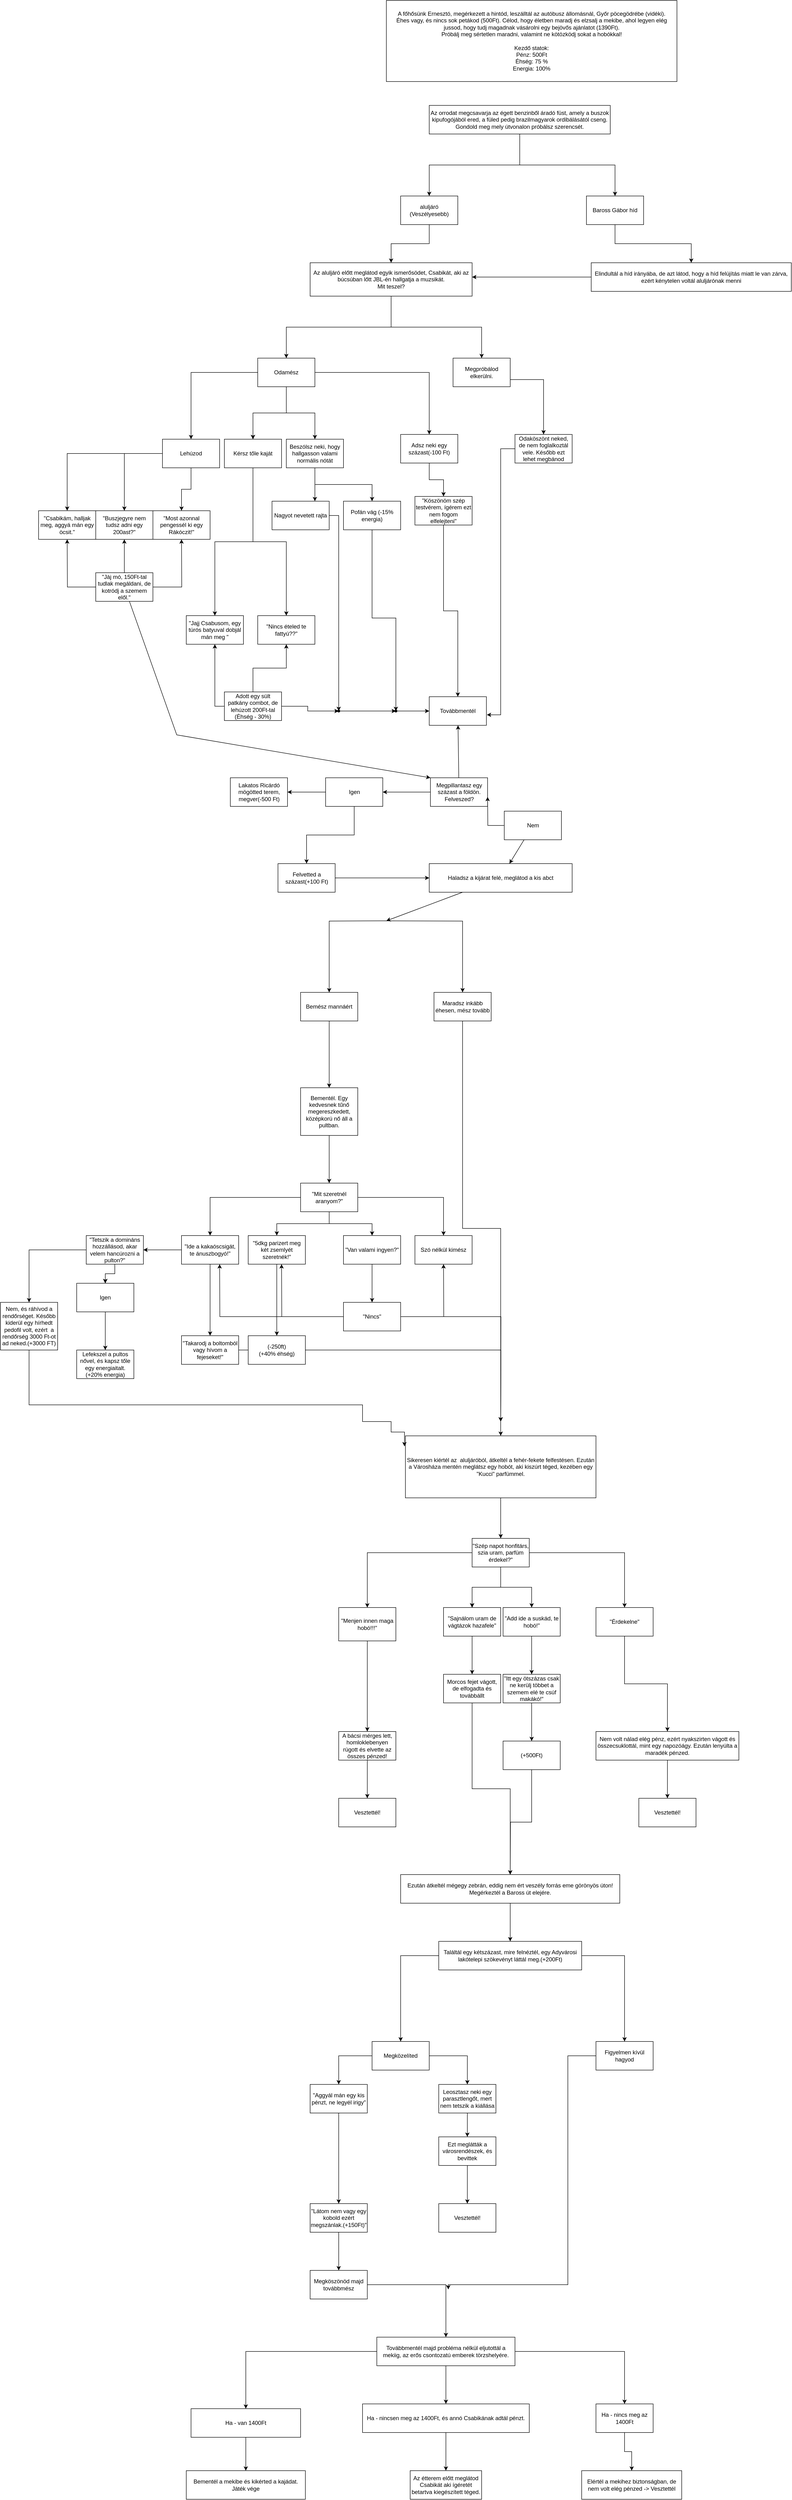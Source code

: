 <mxfile version="22.0.4" type="github">
  <diagram name="1 oldal" id="gjOM7e6wO8diRWeVtiza">
    <mxGraphModel dx="2206" dy="5896" grid="1" gridSize="10" guides="1" tooltips="1" connect="1" arrows="1" fold="1" page="1" pageScale="1" pageWidth="3300" pageHeight="4681" math="0" shadow="0">
      <root>
        <mxCell id="0" />
        <mxCell id="1" parent="0" />
        <mxCell id="eI0seqku75HwyaSV5OBJ-1" value="A főhősünk Ernesztó, megérkezett a hintód, leszálltál az autóbusz állomásnál, Győr pöcegödrébe (vidéki).&lt;br&gt;Éhes vagy, és nincs sok petákod (500Ft). Célod, hogy életben maradj és elzsalj a mekibe, ahol legyen elég jussod, hogy tudj magadnak vásárolni egy bejövős ajánlatot (1390Ft).&lt;br&gt;Próbálj meg sértetlen maradni, valamint ne kötözködj sokat a hobókkal!&lt;br&gt;&lt;br&gt;Kezdő statok: &lt;br&gt;Pénz: 500Ft&lt;br&gt;Éhség: 75 %&lt;br&gt;Energia: 100%" style="whiteSpace=wrap;html=1;" parent="1" vertex="1">
          <mxGeometry x="1380" y="-4650" width="610" height="170" as="geometry" />
        </mxCell>
        <mxCell id="eI0seqku75HwyaSV5OBJ-11" value="" style="edgeStyle=orthogonalEdgeStyle;rounded=0;orthogonalLoop=1;jettySize=auto;html=1;" parent="1" source="eI0seqku75HwyaSV5OBJ-3" target="eI0seqku75HwyaSV5OBJ-10" edge="1">
          <mxGeometry relative="1" as="geometry" />
        </mxCell>
        <mxCell id="eI0seqku75HwyaSV5OBJ-13" value="" style="edgeStyle=orthogonalEdgeStyle;rounded=0;orthogonalLoop=1;jettySize=auto;html=1;" parent="1" source="eI0seqku75HwyaSV5OBJ-3" target="eI0seqku75HwyaSV5OBJ-12" edge="1">
          <mxGeometry relative="1" as="geometry" />
        </mxCell>
        <mxCell id="eI0seqku75HwyaSV5OBJ-3" value="Az orrodat megcsavarja az égett benzinből áradó füst, amely a buszok kipufogójából ered, a füled pedig brazilmagyarok ordibálásától cseng.&lt;br&gt;Gondold meg mely útvonalon próbálsz szerencsét.&lt;br&gt;" style="rounded=0;whiteSpace=wrap;html=1;" parent="1" vertex="1">
          <mxGeometry x="1470" y="-4430" width="380" height="60" as="geometry" />
        </mxCell>
        <mxCell id="eI0seqku75HwyaSV5OBJ-15" value="" style="edgeStyle=orthogonalEdgeStyle;rounded=0;orthogonalLoop=1;jettySize=auto;html=1;" parent="1" source="eI0seqku75HwyaSV5OBJ-10" target="eI0seqku75HwyaSV5OBJ-14" edge="1">
          <mxGeometry relative="1" as="geometry" />
        </mxCell>
        <mxCell id="eI0seqku75HwyaSV5OBJ-10" value="aluljáró (Veszélyesebb)" style="whiteSpace=wrap;html=1;rounded=0;" parent="1" vertex="1">
          <mxGeometry x="1410" y="-4240" width="120" height="60" as="geometry" />
        </mxCell>
        <mxCell id="A1ZuuhthlVVNKibYsWye-77" value="" style="edgeStyle=orthogonalEdgeStyle;rounded=0;orthogonalLoop=1;jettySize=auto;html=1;" parent="1" source="eI0seqku75HwyaSV5OBJ-12" target="A1ZuuhthlVVNKibYsWye-76" edge="1">
          <mxGeometry relative="1" as="geometry" />
        </mxCell>
        <mxCell id="eI0seqku75HwyaSV5OBJ-12" value="Baross Gábor híd" style="whiteSpace=wrap;html=1;rounded=0;" parent="1" vertex="1">
          <mxGeometry x="1800" y="-4240" width="120" height="60" as="geometry" />
        </mxCell>
        <mxCell id="eI0seqku75HwyaSV5OBJ-17" value="" style="edgeStyle=orthogonalEdgeStyle;rounded=0;orthogonalLoop=1;jettySize=auto;html=1;" parent="1" source="eI0seqku75HwyaSV5OBJ-14" target="eI0seqku75HwyaSV5OBJ-16" edge="1">
          <mxGeometry relative="1" as="geometry" />
        </mxCell>
        <mxCell id="eI0seqku75HwyaSV5OBJ-19" value="" style="edgeStyle=orthogonalEdgeStyle;rounded=0;orthogonalLoop=1;jettySize=auto;html=1;" parent="1" source="eI0seqku75HwyaSV5OBJ-14" target="eI0seqku75HwyaSV5OBJ-18" edge="1">
          <mxGeometry relative="1" as="geometry" />
        </mxCell>
        <mxCell id="eI0seqku75HwyaSV5OBJ-14" value="Az aluljáró előtt meglátod egyik ismerősödet, Csabikát, aki az búcsúban lőtt JBL-én hallgatja a muzsikát.&lt;br&gt;Mit teszel?" style="whiteSpace=wrap;html=1;rounded=0;" parent="1" vertex="1">
          <mxGeometry x="1220" y="-4100" width="340" height="70" as="geometry" />
        </mxCell>
        <mxCell id="eI0seqku75HwyaSV5OBJ-21" value="" style="edgeStyle=orthogonalEdgeStyle;rounded=0;orthogonalLoop=1;jettySize=auto;html=1;" parent="1" source="eI0seqku75HwyaSV5OBJ-16" target="eI0seqku75HwyaSV5OBJ-20" edge="1">
          <mxGeometry relative="1" as="geometry" />
        </mxCell>
        <mxCell id="eI0seqku75HwyaSV5OBJ-23" value="" style="edgeStyle=orthogonalEdgeStyle;rounded=0;orthogonalLoop=1;jettySize=auto;html=1;" parent="1" source="eI0seqku75HwyaSV5OBJ-16" target="eI0seqku75HwyaSV5OBJ-22" edge="1">
          <mxGeometry relative="1" as="geometry" />
        </mxCell>
        <mxCell id="eI0seqku75HwyaSV5OBJ-24" value="" style="edgeStyle=orthogonalEdgeStyle;rounded=0;orthogonalLoop=1;jettySize=auto;html=1;" parent="1" source="eI0seqku75HwyaSV5OBJ-16" target="eI0seqku75HwyaSV5OBJ-22" edge="1">
          <mxGeometry relative="1" as="geometry" />
        </mxCell>
        <mxCell id="eI0seqku75HwyaSV5OBJ-25" value="" style="edgeStyle=orthogonalEdgeStyle;rounded=0;orthogonalLoop=1;jettySize=auto;html=1;" parent="1" source="eI0seqku75HwyaSV5OBJ-16" target="eI0seqku75HwyaSV5OBJ-22" edge="1">
          <mxGeometry relative="1" as="geometry" />
        </mxCell>
        <mxCell id="eI0seqku75HwyaSV5OBJ-27" value="" style="edgeStyle=orthogonalEdgeStyle;rounded=0;orthogonalLoop=1;jettySize=auto;html=1;" parent="1" source="eI0seqku75HwyaSV5OBJ-16" target="eI0seqku75HwyaSV5OBJ-26" edge="1">
          <mxGeometry relative="1" as="geometry" />
        </mxCell>
        <mxCell id="eI0seqku75HwyaSV5OBJ-29" value="" style="edgeStyle=orthogonalEdgeStyle;rounded=0;orthogonalLoop=1;jettySize=auto;html=1;" parent="1" source="eI0seqku75HwyaSV5OBJ-16" target="eI0seqku75HwyaSV5OBJ-28" edge="1">
          <mxGeometry relative="1" as="geometry" />
        </mxCell>
        <mxCell id="eI0seqku75HwyaSV5OBJ-16" value="Odamész" style="rounded=0;whiteSpace=wrap;html=1;" parent="1" vertex="1">
          <mxGeometry x="1110" y="-3900" width="120" height="60" as="geometry" />
        </mxCell>
        <mxCell id="eI0seqku75HwyaSV5OBJ-31" value="" style="edgeStyle=orthogonalEdgeStyle;rounded=0;orthogonalLoop=1;jettySize=auto;html=1;exitX=1;exitY=0.75;exitDx=0;exitDy=0;" parent="1" source="eI0seqku75HwyaSV5OBJ-18" target="eI0seqku75HwyaSV5OBJ-30" edge="1">
          <mxGeometry relative="1" as="geometry" />
        </mxCell>
        <mxCell id="eI0seqku75HwyaSV5OBJ-18" value="Megpróbálod elkerülni." style="whiteSpace=wrap;html=1;rounded=0;" parent="1" vertex="1">
          <mxGeometry x="1520" y="-3900" width="120" height="60" as="geometry" />
        </mxCell>
        <mxCell id="eI0seqku75HwyaSV5OBJ-42" value="" style="edgeStyle=orthogonalEdgeStyle;rounded=0;orthogonalLoop=1;jettySize=auto;html=1;" parent="1" source="eI0seqku75HwyaSV5OBJ-20" target="eI0seqku75HwyaSV5OBJ-41" edge="1">
          <mxGeometry relative="1" as="geometry" />
        </mxCell>
        <mxCell id="eI0seqku75HwyaSV5OBJ-44" value="" style="edgeStyle=orthogonalEdgeStyle;rounded=0;orthogonalLoop=1;jettySize=auto;html=1;" parent="1" source="eI0seqku75HwyaSV5OBJ-20" target="eI0seqku75HwyaSV5OBJ-43" edge="1">
          <mxGeometry relative="1" as="geometry" />
        </mxCell>
        <mxCell id="eI0seqku75HwyaSV5OBJ-46" value="" style="edgeStyle=orthogonalEdgeStyle;rounded=0;orthogonalLoop=1;jettySize=auto;html=1;" parent="1" source="eI0seqku75HwyaSV5OBJ-20" target="eI0seqku75HwyaSV5OBJ-45" edge="1">
          <mxGeometry relative="1" as="geometry" />
        </mxCell>
        <mxCell id="eI0seqku75HwyaSV5OBJ-20" value="Lehúzod" style="whiteSpace=wrap;html=1;rounded=0;" parent="1" vertex="1">
          <mxGeometry x="910" y="-3730" width="120" height="60" as="geometry" />
        </mxCell>
        <mxCell id="eI0seqku75HwyaSV5OBJ-54" value="" style="edgeStyle=orthogonalEdgeStyle;rounded=0;orthogonalLoop=1;jettySize=auto;html=1;" parent="1" source="eI0seqku75HwyaSV5OBJ-22" target="eI0seqku75HwyaSV5OBJ-53" edge="1">
          <mxGeometry relative="1" as="geometry" />
        </mxCell>
        <mxCell id="eI0seqku75HwyaSV5OBJ-56" value="" style="edgeStyle=orthogonalEdgeStyle;rounded=0;orthogonalLoop=1;jettySize=auto;html=1;" parent="1" source="eI0seqku75HwyaSV5OBJ-22" target="eI0seqku75HwyaSV5OBJ-55" edge="1">
          <mxGeometry relative="1" as="geometry" />
        </mxCell>
        <mxCell id="eI0seqku75HwyaSV5OBJ-22" value="Kérsz tőle kaját" style="whiteSpace=wrap;html=1;rounded=0;" parent="1" vertex="1">
          <mxGeometry x="1040" y="-3730" width="120" height="60" as="geometry" />
        </mxCell>
        <mxCell id="eI0seqku75HwyaSV5OBJ-37" value="" style="edgeStyle=orthogonalEdgeStyle;rounded=0;orthogonalLoop=1;jettySize=auto;html=1;" parent="1" source="eI0seqku75HwyaSV5OBJ-26" target="eI0seqku75HwyaSV5OBJ-36" edge="1">
          <mxGeometry relative="1" as="geometry">
            <Array as="points">
              <mxPoint x="1230" y="-3620" />
              <mxPoint x="1230" y="-3620" />
            </Array>
          </mxGeometry>
        </mxCell>
        <mxCell id="eaBGvAUoTCd1ScwMtzOl-11" value="" style="edgeStyle=orthogonalEdgeStyle;rounded=0;orthogonalLoop=1;jettySize=auto;html=1;" edge="1" parent="1" source="eI0seqku75HwyaSV5OBJ-26" target="eaBGvAUoTCd1ScwMtzOl-10">
          <mxGeometry relative="1" as="geometry" />
        </mxCell>
        <mxCell id="eI0seqku75HwyaSV5OBJ-26" value="Beszólsz neki, hogy hallgasson valami normális nótát" style="rounded=0;whiteSpace=wrap;html=1;" parent="1" vertex="1">
          <mxGeometry x="1170" y="-3730" width="120" height="60" as="geometry" />
        </mxCell>
        <mxCell id="eI0seqku75HwyaSV5OBJ-39" value="" style="edgeStyle=orthogonalEdgeStyle;rounded=0;orthogonalLoop=1;jettySize=auto;html=1;" parent="1" source="eI0seqku75HwyaSV5OBJ-28" target="eI0seqku75HwyaSV5OBJ-38" edge="1">
          <mxGeometry relative="1" as="geometry" />
        </mxCell>
        <mxCell id="eI0seqku75HwyaSV5OBJ-28" value="Adsz neki egy százast(-100 Ft)" style="whiteSpace=wrap;html=1;rounded=0;" parent="1" vertex="1">
          <mxGeometry x="1410" y="-3740" width="120" height="60" as="geometry" />
        </mxCell>
        <mxCell id="eaBGvAUoTCd1ScwMtzOl-4" value="" style="edgeStyle=orthogonalEdgeStyle;rounded=0;orthogonalLoop=1;jettySize=auto;html=1;entryX=1.008;entryY=0.633;entryDx=0;entryDy=0;entryPerimeter=0;" edge="1" parent="1" source="eI0seqku75HwyaSV5OBJ-30" target="eI0seqku75HwyaSV5OBJ-64">
          <mxGeometry relative="1" as="geometry">
            <mxPoint x="1710" y="-3600" as="targetPoint" />
          </mxGeometry>
        </mxCell>
        <mxCell id="eI0seqku75HwyaSV5OBJ-30" value="Odaköszönt neked, de nem foglalkoztál vele. Később ezt lehet megbánod" style="whiteSpace=wrap;html=1;rounded=0;" parent="1" vertex="1">
          <mxGeometry x="1650" y="-3740" width="120" height="60" as="geometry" />
        </mxCell>
        <mxCell id="eaBGvAUoTCd1ScwMtzOl-16" value="" style="edgeStyle=orthogonalEdgeStyle;rounded=0;orthogonalLoop=1;jettySize=auto;html=1;" edge="1" parent="1" source="eI0seqku75HwyaSV5OBJ-36" target="eaBGvAUoTCd1ScwMtzOl-15">
          <mxGeometry relative="1" as="geometry" />
        </mxCell>
        <mxCell id="eI0seqku75HwyaSV5OBJ-36" value="Nagyot nevetett rajta" style="whiteSpace=wrap;html=1;rounded=0;" parent="1" vertex="1">
          <mxGeometry x="1140" y="-3600" width="120" height="60" as="geometry" />
        </mxCell>
        <mxCell id="eI0seqku75HwyaSV5OBJ-65" value="" style="edgeStyle=orthogonalEdgeStyle;rounded=0;orthogonalLoop=1;jettySize=auto;html=1;" parent="1" source="eI0seqku75HwyaSV5OBJ-38" target="eI0seqku75HwyaSV5OBJ-64" edge="1">
          <mxGeometry relative="1" as="geometry" />
        </mxCell>
        <mxCell id="eI0seqku75HwyaSV5OBJ-38" value="&quot;Köszönöm szép testvérem, ígérem ezt nem fogom elfelejteni&quot;" style="whiteSpace=wrap;html=1;rounded=0;" parent="1" vertex="1">
          <mxGeometry x="1440" y="-3610" width="120" height="60" as="geometry" />
        </mxCell>
        <mxCell id="eI0seqku75HwyaSV5OBJ-47" value="" style="edgeStyle=orthogonalEdgeStyle;rounded=0;orthogonalLoop=1;jettySize=auto;html=1;" parent="1" source="eI0seqku75HwyaSV5OBJ-40" target="eI0seqku75HwyaSV5OBJ-43" edge="1">
          <mxGeometry relative="1" as="geometry" />
        </mxCell>
        <mxCell id="eI0seqku75HwyaSV5OBJ-49" value="" style="edgeStyle=orthogonalEdgeStyle;rounded=0;orthogonalLoop=1;jettySize=auto;html=1;" parent="1" source="eI0seqku75HwyaSV5OBJ-40" edge="1">
          <mxGeometry relative="1" as="geometry">
            <mxPoint x="950" y="-3520" as="targetPoint" />
          </mxGeometry>
        </mxCell>
        <mxCell id="eI0seqku75HwyaSV5OBJ-51" value="" style="edgeStyle=orthogonalEdgeStyle;rounded=0;orthogonalLoop=1;jettySize=auto;html=1;" parent="1" source="eI0seqku75HwyaSV5OBJ-40" edge="1">
          <mxGeometry relative="1" as="geometry">
            <mxPoint x="710" y="-3520" as="targetPoint" />
          </mxGeometry>
        </mxCell>
        <mxCell id="eaBGvAUoTCd1ScwMtzOl-161" value="" style="edgeStyle=none;rounded=0;orthogonalLoop=1;jettySize=auto;html=1;entryX=0;entryY=0;entryDx=0;entryDy=0;" edge="1" parent="1" source="eI0seqku75HwyaSV5OBJ-40" target="eaBGvAUoTCd1ScwMtzOl-147">
          <mxGeometry relative="1" as="geometry">
            <mxPoint x="950" y="-3050" as="targetPoint" />
            <Array as="points">
              <mxPoint x="940" y="-3110" />
            </Array>
          </mxGeometry>
        </mxCell>
        <mxCell id="eI0seqku75HwyaSV5OBJ-40" value="&quot;Jáj mó, 150Ft-tal tudlak megáldani, de kotródj a szemem elől.&quot;" style="whiteSpace=wrap;html=1;rounded=0;" parent="1" vertex="1">
          <mxGeometry x="770" y="-3450" width="120" height="60" as="geometry" />
        </mxCell>
        <mxCell id="eI0seqku75HwyaSV5OBJ-41" value="&quot;Csabikám, halljak meg, aggyá mán egy öcsit.&quot;" style="whiteSpace=wrap;html=1;rounded=0;" parent="1" vertex="1">
          <mxGeometry x="650" y="-3580" width="120" height="60" as="geometry" />
        </mxCell>
        <mxCell id="eI0seqku75HwyaSV5OBJ-43" value="&quot;Buszjegyre nem tudsz adni egy 200ast?&quot;" style="whiteSpace=wrap;html=1;rounded=0;" parent="1" vertex="1">
          <mxGeometry x="770" y="-3580" width="120" height="60" as="geometry" />
        </mxCell>
        <mxCell id="eI0seqku75HwyaSV5OBJ-45" value="&quot;Most azonnal pengessél ki egy Rákóczit!&quot;" style="whiteSpace=wrap;html=1;rounded=0;" parent="1" vertex="1">
          <mxGeometry x="890" y="-3580" width="120" height="60" as="geometry" />
        </mxCell>
        <mxCell id="eI0seqku75HwyaSV5OBJ-57" value="" style="edgeStyle=orthogonalEdgeStyle;rounded=0;orthogonalLoop=1;jettySize=auto;html=1;" parent="1" source="eI0seqku75HwyaSV5OBJ-52" target="eI0seqku75HwyaSV5OBJ-55" edge="1">
          <mxGeometry relative="1" as="geometry" />
        </mxCell>
        <mxCell id="eI0seqku75HwyaSV5OBJ-61" value="" style="edgeStyle=orthogonalEdgeStyle;rounded=0;orthogonalLoop=1;jettySize=auto;html=1;" parent="1" source="eI0seqku75HwyaSV5OBJ-52" edge="1">
          <mxGeometry relative="1" as="geometry">
            <mxPoint x="1020" y="-3300" as="targetPoint" />
          </mxGeometry>
        </mxCell>
        <mxCell id="eI0seqku75HwyaSV5OBJ-69" value="" style="edgeStyle=orthogonalEdgeStyle;rounded=0;orthogonalLoop=1;jettySize=auto;html=1;" parent="1" source="eaBGvAUoTCd1ScwMtzOl-12" edge="1">
          <mxGeometry relative="1" as="geometry">
            <mxPoint x="1470" y="-3160" as="targetPoint" />
          </mxGeometry>
        </mxCell>
        <mxCell id="eI0seqku75HwyaSV5OBJ-52" value="Adott egy sült patkány combot, de lehúzott 200Ft-tal&lt;br&gt;(Éhség - 30%)" style="whiteSpace=wrap;html=1;rounded=0;" parent="1" vertex="1">
          <mxGeometry x="1040" y="-3200" width="120" height="60" as="geometry" />
        </mxCell>
        <mxCell id="eI0seqku75HwyaSV5OBJ-53" value="&quot;Jajj Csabusom, egy túrós batyuval dobjál mán meg &quot;" style="whiteSpace=wrap;html=1;rounded=0;" parent="1" vertex="1">
          <mxGeometry x="960" y="-3360" width="120" height="60" as="geometry" />
        </mxCell>
        <mxCell id="eI0seqku75HwyaSV5OBJ-55" value="&quot;Nincs ételed te fattyú??&quot;" style="whiteSpace=wrap;html=1;rounded=0;" parent="1" vertex="1">
          <mxGeometry x="1110" y="-3360" width="120" height="60" as="geometry" />
        </mxCell>
        <mxCell id="eI0seqku75HwyaSV5OBJ-64" value="Továbbmentél" style="whiteSpace=wrap;html=1;rounded=0;" parent="1" vertex="1">
          <mxGeometry x="1470" y="-3190" width="120" height="60" as="geometry" />
        </mxCell>
        <mxCell id="eI0seqku75HwyaSV5OBJ-82" value="" style="edgeStyle=orthogonalEdgeStyle;rounded=0;orthogonalLoop=1;jettySize=auto;html=1;" parent="1" target="eI0seqku75HwyaSV5OBJ-81" edge="1">
          <mxGeometry relative="1" as="geometry">
            <mxPoint x="1370" y="-2720" as="sourcePoint" />
          </mxGeometry>
        </mxCell>
        <mxCell id="eI0seqku75HwyaSV5OBJ-84" value="" style="edgeStyle=orthogonalEdgeStyle;rounded=0;orthogonalLoop=1;jettySize=auto;html=1;" parent="1" target="eI0seqku75HwyaSV5OBJ-83" edge="1">
          <mxGeometry relative="1" as="geometry">
            <mxPoint x="1370" y="-2720" as="sourcePoint" />
          </mxGeometry>
        </mxCell>
        <mxCell id="eI0seqku75HwyaSV5OBJ-86" value="" style="edgeStyle=orthogonalEdgeStyle;rounded=0;orthogonalLoop=1;jettySize=auto;html=1;" parent="1" source="eI0seqku75HwyaSV5OBJ-81" target="eI0seqku75HwyaSV5OBJ-85" edge="1">
          <mxGeometry relative="1" as="geometry" />
        </mxCell>
        <mxCell id="eI0seqku75HwyaSV5OBJ-81" value="Bemész mannáért" style="whiteSpace=wrap;html=1;rounded=0;" parent="1" vertex="1">
          <mxGeometry x="1200" y="-2570" width="120" height="60" as="geometry" />
        </mxCell>
        <mxCell id="A1ZuuhthlVVNKibYsWye-2" value="" style="edgeStyle=orthogonalEdgeStyle;rounded=0;orthogonalLoop=1;jettySize=auto;html=1;" parent="1" source="eI0seqku75HwyaSV5OBJ-83" target="A1ZuuhthlVVNKibYsWye-1" edge="1">
          <mxGeometry relative="1" as="geometry" />
        </mxCell>
        <mxCell id="eI0seqku75HwyaSV5OBJ-83" value="Maradsz inkább éhesen, mész tovább" style="whiteSpace=wrap;html=1;rounded=0;" parent="1" vertex="1">
          <mxGeometry x="1480" y="-2570" width="120" height="60" as="geometry" />
        </mxCell>
        <mxCell id="eI0seqku75HwyaSV5OBJ-88" value="" style="edgeStyle=orthogonalEdgeStyle;rounded=0;orthogonalLoop=1;jettySize=auto;html=1;" parent="1" source="eI0seqku75HwyaSV5OBJ-85" target="eI0seqku75HwyaSV5OBJ-87" edge="1">
          <mxGeometry relative="1" as="geometry" />
        </mxCell>
        <mxCell id="eI0seqku75HwyaSV5OBJ-85" value="Bementél. Egy kedvesnek tűnő megereszkedett, középkorú nő áll a pultban." style="whiteSpace=wrap;html=1;rounded=0;" parent="1" vertex="1">
          <mxGeometry x="1200" y="-2370" width="120" height="100" as="geometry" />
        </mxCell>
        <mxCell id="eI0seqku75HwyaSV5OBJ-90" value="" style="edgeStyle=orthogonalEdgeStyle;rounded=0;orthogonalLoop=1;jettySize=auto;html=1;" parent="1" source="eI0seqku75HwyaSV5OBJ-87" target="eI0seqku75HwyaSV5OBJ-89" edge="1">
          <mxGeometry relative="1" as="geometry" />
        </mxCell>
        <mxCell id="eI0seqku75HwyaSV5OBJ-92" value="" style="edgeStyle=orthogonalEdgeStyle;rounded=0;orthogonalLoop=1;jettySize=auto;html=1;" parent="1" source="eI0seqku75HwyaSV5OBJ-87" target="eI0seqku75HwyaSV5OBJ-91" edge="1">
          <mxGeometry relative="1" as="geometry" />
        </mxCell>
        <mxCell id="eI0seqku75HwyaSV5OBJ-94" value="" style="edgeStyle=orthogonalEdgeStyle;rounded=0;orthogonalLoop=1;jettySize=auto;html=1;" parent="1" source="eI0seqku75HwyaSV5OBJ-87" target="eI0seqku75HwyaSV5OBJ-93" edge="1">
          <mxGeometry relative="1" as="geometry" />
        </mxCell>
        <mxCell id="eI0seqku75HwyaSV5OBJ-110" value="" style="edgeStyle=orthogonalEdgeStyle;rounded=0;orthogonalLoop=1;jettySize=auto;html=1;" parent="1" source="eI0seqku75HwyaSV5OBJ-87" target="eI0seqku75HwyaSV5OBJ-109" edge="1">
          <mxGeometry relative="1" as="geometry" />
        </mxCell>
        <mxCell id="eI0seqku75HwyaSV5OBJ-87" value="&quot;Mit szeretnél aranyom?&quot;" style="whiteSpace=wrap;html=1;rounded=0;" parent="1" vertex="1">
          <mxGeometry x="1200" y="-2170" width="120" height="60" as="geometry" />
        </mxCell>
        <mxCell id="eI0seqku75HwyaSV5OBJ-98" value="" style="edgeStyle=orthogonalEdgeStyle;rounded=0;orthogonalLoop=1;jettySize=auto;html=1;" parent="1" source="eI0seqku75HwyaSV5OBJ-89" target="eI0seqku75HwyaSV5OBJ-97" edge="1">
          <mxGeometry relative="1" as="geometry" />
        </mxCell>
        <mxCell id="eaBGvAUoTCd1ScwMtzOl-46" value="" style="edgeStyle=orthogonalEdgeStyle;rounded=0;orthogonalLoop=1;jettySize=auto;html=1;" edge="1" parent="1" source="eI0seqku75HwyaSV5OBJ-89" target="eaBGvAUoTCd1ScwMtzOl-45">
          <mxGeometry relative="1" as="geometry" />
        </mxCell>
        <mxCell id="eI0seqku75HwyaSV5OBJ-89" value="&quot;Ide a kakaóscsigát, te ánuszbogyó!&quot;" style="whiteSpace=wrap;html=1;rounded=0;" parent="1" vertex="1">
          <mxGeometry x="950" y="-2060" width="120" height="60" as="geometry" />
        </mxCell>
        <mxCell id="eI0seqku75HwyaSV5OBJ-100" value="" style="edgeStyle=orthogonalEdgeStyle;rounded=0;orthogonalLoop=1;jettySize=auto;html=1;" parent="1" source="eI0seqku75HwyaSV5OBJ-91" target="eI0seqku75HwyaSV5OBJ-99" edge="1">
          <mxGeometry relative="1" as="geometry" />
        </mxCell>
        <mxCell id="eI0seqku75HwyaSV5OBJ-91" value="&quot;5dkg parizert meg két zsemlyét szeretnék!&quot;" style="whiteSpace=wrap;html=1;rounded=0;" parent="1" vertex="1">
          <mxGeometry x="1090" y="-2060" width="120" height="60" as="geometry" />
        </mxCell>
        <mxCell id="eI0seqku75HwyaSV5OBJ-102" value="" style="edgeStyle=orthogonalEdgeStyle;rounded=0;orthogonalLoop=1;jettySize=auto;html=1;" parent="1" source="eI0seqku75HwyaSV5OBJ-93" target="eI0seqku75HwyaSV5OBJ-101" edge="1">
          <mxGeometry relative="1" as="geometry" />
        </mxCell>
        <mxCell id="eI0seqku75HwyaSV5OBJ-93" value="&quot;Van valami ingyen?&quot;" style="whiteSpace=wrap;html=1;rounded=0;" parent="1" vertex="1">
          <mxGeometry x="1290" y="-2060" width="120" height="60" as="geometry" />
        </mxCell>
        <mxCell id="A1ZuuhthlVVNKibYsWye-8" value="" style="edgeStyle=orthogonalEdgeStyle;rounded=0;orthogonalLoop=1;jettySize=auto;html=1;" parent="1" source="eI0seqku75HwyaSV5OBJ-97" edge="1">
          <mxGeometry relative="1" as="geometry">
            <mxPoint x="1620" y="-1670" as="targetPoint" />
          </mxGeometry>
        </mxCell>
        <mxCell id="eI0seqku75HwyaSV5OBJ-97" value="&quot;Takarodj a boltomból vagy hívom a fejeseket!&quot;" style="whiteSpace=wrap;html=1;rounded=0;" parent="1" vertex="1">
          <mxGeometry x="950" y="-1850" width="120" height="60" as="geometry" />
        </mxCell>
        <mxCell id="A1ZuuhthlVVNKibYsWye-6" value="" style="edgeStyle=orthogonalEdgeStyle;rounded=0;orthogonalLoop=1;jettySize=auto;html=1;" parent="1" source="eI0seqku75HwyaSV5OBJ-99" edge="1">
          <mxGeometry relative="1" as="geometry">
            <mxPoint x="1620" y="-1670" as="targetPoint" />
          </mxGeometry>
        </mxCell>
        <mxCell id="eI0seqku75HwyaSV5OBJ-99" value="(-250ft)&lt;br&gt;(+40% éhség)" style="whiteSpace=wrap;html=1;rounded=0;" parent="1" vertex="1">
          <mxGeometry x="1090" y="-1850" width="120" height="60" as="geometry" />
        </mxCell>
        <mxCell id="eI0seqku75HwyaSV5OBJ-104" value="" style="edgeStyle=orthogonalEdgeStyle;rounded=0;orthogonalLoop=1;jettySize=auto;html=1;" parent="1" source="eI0seqku75HwyaSV5OBJ-101" edge="1">
          <mxGeometry relative="1" as="geometry">
            <mxPoint x="1160" y="-2000" as="targetPoint" />
          </mxGeometry>
        </mxCell>
        <mxCell id="eI0seqku75HwyaSV5OBJ-106" value="" style="edgeStyle=orthogonalEdgeStyle;rounded=0;orthogonalLoop=1;jettySize=auto;html=1;" parent="1" source="eI0seqku75HwyaSV5OBJ-101" edge="1">
          <mxGeometry relative="1" as="geometry">
            <mxPoint x="1030" y="-2000" as="targetPoint" />
          </mxGeometry>
        </mxCell>
        <mxCell id="eI0seqku75HwyaSV5OBJ-114" value="" style="edgeStyle=orthogonalEdgeStyle;rounded=0;orthogonalLoop=1;jettySize=auto;html=1;" parent="1" source="eI0seqku75HwyaSV5OBJ-101" edge="1">
          <mxGeometry relative="1" as="geometry">
            <mxPoint x="1500" y="-2000" as="targetPoint" />
          </mxGeometry>
        </mxCell>
        <mxCell id="A1ZuuhthlVVNKibYsWye-4" value="" style="edgeStyle=orthogonalEdgeStyle;rounded=0;orthogonalLoop=1;jettySize=auto;html=1;" parent="1" source="eI0seqku75HwyaSV5OBJ-101" edge="1">
          <mxGeometry relative="1" as="geometry">
            <mxPoint x="1620" y="-1670" as="targetPoint" />
          </mxGeometry>
        </mxCell>
        <mxCell id="eI0seqku75HwyaSV5OBJ-101" value="&quot;Nincs&quot;" style="whiteSpace=wrap;html=1;rounded=0;" parent="1" vertex="1">
          <mxGeometry x="1290" y="-1920" width="120" height="60" as="geometry" />
        </mxCell>
        <mxCell id="eI0seqku75HwyaSV5OBJ-109" value="Szó nélkül kimész" style="whiteSpace=wrap;html=1;rounded=0;" parent="1" vertex="1">
          <mxGeometry x="1440" y="-2060" width="120" height="60" as="geometry" />
        </mxCell>
        <mxCell id="A1ZuuhthlVVNKibYsWye-11" value="" style="edgeStyle=orthogonalEdgeStyle;rounded=0;orthogonalLoop=1;jettySize=auto;html=1;" parent="1" source="A1ZuuhthlVVNKibYsWye-1" target="A1ZuuhthlVVNKibYsWye-10" edge="1">
          <mxGeometry relative="1" as="geometry" />
        </mxCell>
        <mxCell id="A1ZuuhthlVVNKibYsWye-1" value="Sikeresen kiértél az&amp;nbsp; aluljáróból, átkeltél a fehér-fekete felfestésen. Ezután a Városháza mentén meglátsz egy hobót, aki kiszúrt téged, kezében egy &quot;Kucci&quot; parfümmel." style="whiteSpace=wrap;html=1;rounded=0;" parent="1" vertex="1">
          <mxGeometry x="1420" y="-1640" width="400" height="130" as="geometry" />
        </mxCell>
        <mxCell id="A1ZuuhthlVVNKibYsWye-13" value="" style="edgeStyle=orthogonalEdgeStyle;rounded=0;orthogonalLoop=1;jettySize=auto;html=1;" parent="1" source="A1ZuuhthlVVNKibYsWye-10" target="A1ZuuhthlVVNKibYsWye-12" edge="1">
          <mxGeometry relative="1" as="geometry" />
        </mxCell>
        <mxCell id="A1ZuuhthlVVNKibYsWye-15" value="" style="edgeStyle=orthogonalEdgeStyle;rounded=0;orthogonalLoop=1;jettySize=auto;html=1;" parent="1" source="A1ZuuhthlVVNKibYsWye-10" target="A1ZuuhthlVVNKibYsWye-14" edge="1">
          <mxGeometry relative="1" as="geometry" />
        </mxCell>
        <mxCell id="A1ZuuhthlVVNKibYsWye-16" value="" style="edgeStyle=orthogonalEdgeStyle;rounded=0;orthogonalLoop=1;jettySize=auto;html=1;" parent="1" source="A1ZuuhthlVVNKibYsWye-10" target="A1ZuuhthlVVNKibYsWye-14" edge="1">
          <mxGeometry relative="1" as="geometry" />
        </mxCell>
        <mxCell id="A1ZuuhthlVVNKibYsWye-17" value="" style="edgeStyle=orthogonalEdgeStyle;rounded=0;orthogonalLoop=1;jettySize=auto;html=1;" parent="1" source="A1ZuuhthlVVNKibYsWye-10" target="A1ZuuhthlVVNKibYsWye-14" edge="1">
          <mxGeometry relative="1" as="geometry" />
        </mxCell>
        <mxCell id="A1ZuuhthlVVNKibYsWye-19" value="" style="edgeStyle=orthogonalEdgeStyle;rounded=0;orthogonalLoop=1;jettySize=auto;html=1;" parent="1" source="A1ZuuhthlVVNKibYsWye-10" target="A1ZuuhthlVVNKibYsWye-18" edge="1">
          <mxGeometry relative="1" as="geometry" />
        </mxCell>
        <mxCell id="A1ZuuhthlVVNKibYsWye-21" value="" style="edgeStyle=orthogonalEdgeStyle;rounded=0;orthogonalLoop=1;jettySize=auto;html=1;" parent="1" source="A1ZuuhthlVVNKibYsWye-10" target="A1ZuuhthlVVNKibYsWye-20" edge="1">
          <mxGeometry relative="1" as="geometry" />
        </mxCell>
        <mxCell id="A1ZuuhthlVVNKibYsWye-10" value="&quot;Szép napot honfitárs, szia uram, parfüm érdekel?&quot;" style="whiteSpace=wrap;html=1;rounded=0;" parent="1" vertex="1">
          <mxGeometry x="1560" y="-1425" width="120" height="60" as="geometry" />
        </mxCell>
        <mxCell id="A1ZuuhthlVVNKibYsWye-23" value="" style="edgeStyle=orthogonalEdgeStyle;rounded=0;orthogonalLoop=1;jettySize=auto;html=1;" parent="1" source="A1ZuuhthlVVNKibYsWye-12" target="A1ZuuhthlVVNKibYsWye-22" edge="1">
          <mxGeometry relative="1" as="geometry" />
        </mxCell>
        <mxCell id="A1ZuuhthlVVNKibYsWye-12" value="&quot;Menjen innen maga hobó!!!&quot;" style="whiteSpace=wrap;html=1;rounded=0;" parent="1" vertex="1">
          <mxGeometry x="1280" y="-1280" width="120" height="70" as="geometry" />
        </mxCell>
        <mxCell id="A1ZuuhthlVVNKibYsWye-27" value="" style="edgeStyle=orthogonalEdgeStyle;rounded=0;orthogonalLoop=1;jettySize=auto;html=1;" parent="1" source="A1ZuuhthlVVNKibYsWye-14" target="A1ZuuhthlVVNKibYsWye-26" edge="1">
          <mxGeometry relative="1" as="geometry" />
        </mxCell>
        <mxCell id="A1ZuuhthlVVNKibYsWye-14" value="&quot;Sajnálom uram de vágtázok hazafele&quot;" style="whiteSpace=wrap;html=1;rounded=0;" parent="1" vertex="1">
          <mxGeometry x="1500" y="-1280" width="120" height="60" as="geometry" />
        </mxCell>
        <mxCell id="A1ZuuhthlVVNKibYsWye-29" value="" style="edgeStyle=orthogonalEdgeStyle;rounded=0;orthogonalLoop=1;jettySize=auto;html=1;" parent="1" source="A1ZuuhthlVVNKibYsWye-18" target="A1ZuuhthlVVNKibYsWye-28" edge="1">
          <mxGeometry relative="1" as="geometry" />
        </mxCell>
        <mxCell id="A1ZuuhthlVVNKibYsWye-18" value="&quot;Add ide a suskád, te hobó!&quot;" style="whiteSpace=wrap;html=1;rounded=0;" parent="1" vertex="1">
          <mxGeometry x="1625" y="-1280" width="120" height="60" as="geometry" />
        </mxCell>
        <mxCell id="A1ZuuhthlVVNKibYsWye-25" value="" style="edgeStyle=orthogonalEdgeStyle;rounded=0;orthogonalLoop=1;jettySize=auto;html=1;" parent="1" source="A1ZuuhthlVVNKibYsWye-20" target="A1ZuuhthlVVNKibYsWye-24" edge="1">
          <mxGeometry relative="1" as="geometry" />
        </mxCell>
        <mxCell id="A1ZuuhthlVVNKibYsWye-20" value="&quot;Érdekelne&quot;" style="whiteSpace=wrap;html=1;rounded=0;" parent="1" vertex="1">
          <mxGeometry x="1820" y="-1280" width="120" height="60" as="geometry" />
        </mxCell>
        <mxCell id="A1ZuuhthlVVNKibYsWye-33" value="" style="edgeStyle=orthogonalEdgeStyle;rounded=0;orthogonalLoop=1;jettySize=auto;html=1;" parent="1" source="A1ZuuhthlVVNKibYsWye-22" target="A1ZuuhthlVVNKibYsWye-32" edge="1">
          <mxGeometry relative="1" as="geometry" />
        </mxCell>
        <mxCell id="A1ZuuhthlVVNKibYsWye-22" value="A bácsi mérges lett, homloklebenyen rúgott és elvette az összes pénzed!" style="whiteSpace=wrap;html=1;rounded=0;" parent="1" vertex="1">
          <mxGeometry x="1280" y="-1020" width="120" height="60" as="geometry" />
        </mxCell>
        <mxCell id="A1ZuuhthlVVNKibYsWye-31" value="" style="edgeStyle=orthogonalEdgeStyle;rounded=0;orthogonalLoop=1;jettySize=auto;html=1;" parent="1" source="A1ZuuhthlVVNKibYsWye-24" target="A1ZuuhthlVVNKibYsWye-30" edge="1">
          <mxGeometry relative="1" as="geometry" />
        </mxCell>
        <mxCell id="A1ZuuhthlVVNKibYsWye-24" value="Nem volt nálad elég pénz, ezért nyakszirten vágott és összecsuklottál, mint egy napozóágy. Ezután lenyúlta a maradék pénzed." style="whiteSpace=wrap;html=1;rounded=0;" parent="1" vertex="1">
          <mxGeometry x="1820" y="-1020" width="300" height="60" as="geometry" />
        </mxCell>
        <mxCell id="A1ZuuhthlVVNKibYsWye-37" value="" style="edgeStyle=orthogonalEdgeStyle;rounded=0;orthogonalLoop=1;jettySize=auto;html=1;" parent="1" source="A1ZuuhthlVVNKibYsWye-26" target="A1ZuuhthlVVNKibYsWye-36" edge="1">
          <mxGeometry relative="1" as="geometry" />
        </mxCell>
        <mxCell id="A1ZuuhthlVVNKibYsWye-26" value="Morcos fejet vágott, de elfogadta és továbbállt" style="whiteSpace=wrap;html=1;rounded=0;" parent="1" vertex="1">
          <mxGeometry x="1500" y="-1140" width="120" height="60" as="geometry" />
        </mxCell>
        <mxCell id="A1ZuuhthlVVNKibYsWye-35" value="" style="edgeStyle=orthogonalEdgeStyle;rounded=0;orthogonalLoop=1;jettySize=auto;html=1;" parent="1" source="A1ZuuhthlVVNKibYsWye-28" target="A1ZuuhthlVVNKibYsWye-34" edge="1">
          <mxGeometry relative="1" as="geometry" />
        </mxCell>
        <mxCell id="A1ZuuhthlVVNKibYsWye-28" value="&quot;Itt egy ötszázas csak ne kerülj többet a szemem elé te csúf makákó!&quot;" style="whiteSpace=wrap;html=1;rounded=0;" parent="1" vertex="1">
          <mxGeometry x="1625" y="-1140" width="120" height="60" as="geometry" />
        </mxCell>
        <mxCell id="A1ZuuhthlVVNKibYsWye-30" value="Vesztettél!" style="whiteSpace=wrap;html=1;rounded=0;" parent="1" vertex="1">
          <mxGeometry x="1910" y="-880" width="120" height="60" as="geometry" />
        </mxCell>
        <mxCell id="A1ZuuhthlVVNKibYsWye-32" value="Vesztettél!" style="whiteSpace=wrap;html=1;rounded=0;" parent="1" vertex="1">
          <mxGeometry x="1280" y="-880" width="120" height="60" as="geometry" />
        </mxCell>
        <mxCell id="A1ZuuhthlVVNKibYsWye-39" value="" style="edgeStyle=orthogonalEdgeStyle;rounded=0;orthogonalLoop=1;jettySize=auto;html=1;" parent="1" source="A1ZuuhthlVVNKibYsWye-34" edge="1">
          <mxGeometry relative="1" as="geometry">
            <mxPoint x="1640" y="-720" as="targetPoint" />
          </mxGeometry>
        </mxCell>
        <mxCell id="A1ZuuhthlVVNKibYsWye-34" value="(+500Ft)" style="whiteSpace=wrap;html=1;rounded=0;" parent="1" vertex="1">
          <mxGeometry x="1625" y="-1000" width="120" height="60" as="geometry" />
        </mxCell>
        <mxCell id="A1ZuuhthlVVNKibYsWye-41" value="" style="edgeStyle=orthogonalEdgeStyle;rounded=0;orthogonalLoop=1;jettySize=auto;html=1;" parent="1" source="A1ZuuhthlVVNKibYsWye-36" target="A1ZuuhthlVVNKibYsWye-40" edge="1">
          <mxGeometry relative="1" as="geometry" />
        </mxCell>
        <mxCell id="A1ZuuhthlVVNKibYsWye-36" value="Ezután átkeltél mégegy zebrán, eddig nem ért veszély forrás eme görönyös úton!&lt;br&gt;Megérkeztél a Baross út elejére." style="whiteSpace=wrap;html=1;rounded=0;" parent="1" vertex="1">
          <mxGeometry x="1410" y="-720" width="460" height="60" as="geometry" />
        </mxCell>
        <mxCell id="A1ZuuhthlVVNKibYsWye-45" value="" style="edgeStyle=orthogonalEdgeStyle;rounded=0;orthogonalLoop=1;jettySize=auto;html=1;" parent="1" source="A1ZuuhthlVVNKibYsWye-40" target="A1ZuuhthlVVNKibYsWye-44" edge="1">
          <mxGeometry relative="1" as="geometry" />
        </mxCell>
        <mxCell id="A1ZuuhthlVVNKibYsWye-47" value="" style="edgeStyle=orthogonalEdgeStyle;rounded=0;orthogonalLoop=1;jettySize=auto;html=1;" parent="1" source="A1ZuuhthlVVNKibYsWye-40" target="A1ZuuhthlVVNKibYsWye-46" edge="1">
          <mxGeometry relative="1" as="geometry" />
        </mxCell>
        <mxCell id="A1ZuuhthlVVNKibYsWye-40" value="Találtál egy kétszázast, mire felnéztél, egy Adyvárosi lakótelepi szökevényt láttál meg.(+200Ft)" style="whiteSpace=wrap;html=1;rounded=0;" parent="1" vertex="1">
          <mxGeometry x="1490" y="-580" width="300" height="60" as="geometry" />
        </mxCell>
        <mxCell id="A1ZuuhthlVVNKibYsWye-49" value="" style="edgeStyle=orthogonalEdgeStyle;rounded=0;orthogonalLoop=1;jettySize=auto;html=1;" parent="1" source="A1ZuuhthlVVNKibYsWye-44" target="A1ZuuhthlVVNKibYsWye-48" edge="1">
          <mxGeometry relative="1" as="geometry" />
        </mxCell>
        <mxCell id="A1ZuuhthlVVNKibYsWye-51" value="" style="edgeStyle=orthogonalEdgeStyle;rounded=0;orthogonalLoop=1;jettySize=auto;html=1;" parent="1" source="A1ZuuhthlVVNKibYsWye-44" target="A1ZuuhthlVVNKibYsWye-50" edge="1">
          <mxGeometry relative="1" as="geometry" />
        </mxCell>
        <mxCell id="A1ZuuhthlVVNKibYsWye-44" value="Megközelíted" style="whiteSpace=wrap;html=1;rounded=0;" parent="1" vertex="1">
          <mxGeometry x="1350" y="-370" width="120" height="60" as="geometry" />
        </mxCell>
        <mxCell id="A1ZuuhthlVVNKibYsWye-63" value="" style="edgeStyle=orthogonalEdgeStyle;rounded=0;orthogonalLoop=1;jettySize=auto;html=1;" parent="1" source="A1ZuuhthlVVNKibYsWye-46" edge="1">
          <mxGeometry relative="1" as="geometry">
            <mxPoint x="1510" y="150" as="targetPoint" />
            <Array as="points">
              <mxPoint x="1761" y="-340" />
              <mxPoint x="1761" y="140" />
            </Array>
          </mxGeometry>
        </mxCell>
        <mxCell id="A1ZuuhthlVVNKibYsWye-46" value="Figyelmen kívül hagyod" style="whiteSpace=wrap;html=1;rounded=0;" parent="1" vertex="1">
          <mxGeometry x="1820" y="-370" width="120" height="60" as="geometry" />
        </mxCell>
        <mxCell id="A1ZuuhthlVVNKibYsWye-57" value="" style="edgeStyle=orthogonalEdgeStyle;rounded=0;orthogonalLoop=1;jettySize=auto;html=1;" parent="1" source="A1ZuuhthlVVNKibYsWye-48" target="A1ZuuhthlVVNKibYsWye-56" edge="1">
          <mxGeometry relative="1" as="geometry" />
        </mxCell>
        <mxCell id="A1ZuuhthlVVNKibYsWye-48" value="&quot;Aggyál mán egy kis pénzt, ne legyél irigy&quot;" style="whiteSpace=wrap;html=1;rounded=0;" parent="1" vertex="1">
          <mxGeometry x="1220" y="-280" width="120" height="60" as="geometry" />
        </mxCell>
        <mxCell id="A1ZuuhthlVVNKibYsWye-53" value="" style="edgeStyle=orthogonalEdgeStyle;rounded=0;orthogonalLoop=1;jettySize=auto;html=1;" parent="1" source="A1ZuuhthlVVNKibYsWye-50" target="A1ZuuhthlVVNKibYsWye-52" edge="1">
          <mxGeometry relative="1" as="geometry" />
        </mxCell>
        <mxCell id="A1ZuuhthlVVNKibYsWye-50" value="Leosztasz neki egy parasztlengőt, mert nem tetszik a kiállása" style="whiteSpace=wrap;html=1;rounded=0;" parent="1" vertex="1">
          <mxGeometry x="1490" y="-280" width="120" height="60" as="geometry" />
        </mxCell>
        <mxCell id="A1ZuuhthlVVNKibYsWye-55" value="" style="edgeStyle=orthogonalEdgeStyle;rounded=0;orthogonalLoop=1;jettySize=auto;html=1;" parent="1" source="A1ZuuhthlVVNKibYsWye-52" target="A1ZuuhthlVVNKibYsWye-54" edge="1">
          <mxGeometry relative="1" as="geometry" />
        </mxCell>
        <mxCell id="A1ZuuhthlVVNKibYsWye-52" value="Ezt meglátták a városrendészek, és bevittek" style="whiteSpace=wrap;html=1;rounded=0;" parent="1" vertex="1">
          <mxGeometry x="1490" y="-170" width="120" height="60" as="geometry" />
        </mxCell>
        <mxCell id="A1ZuuhthlVVNKibYsWye-54" value="Vesztettél!" style="whiteSpace=wrap;html=1;rounded=0;" parent="1" vertex="1">
          <mxGeometry x="1490" y="-30" width="120" height="60" as="geometry" />
        </mxCell>
        <mxCell id="A1ZuuhthlVVNKibYsWye-59" value="" style="edgeStyle=orthogonalEdgeStyle;rounded=0;orthogonalLoop=1;jettySize=auto;html=1;" parent="1" source="A1ZuuhthlVVNKibYsWye-56" target="A1ZuuhthlVVNKibYsWye-58" edge="1">
          <mxGeometry relative="1" as="geometry" />
        </mxCell>
        <mxCell id="A1ZuuhthlVVNKibYsWye-56" value="&quot;Látom nem vagy egy kobold ezért megszánlak.(+150Ft)&quot;" style="whiteSpace=wrap;html=1;rounded=0;" parent="1" vertex="1">
          <mxGeometry x="1220" y="-30" width="120" height="60" as="geometry" />
        </mxCell>
        <mxCell id="A1ZuuhthlVVNKibYsWye-61" value="" style="edgeStyle=orthogonalEdgeStyle;rounded=0;orthogonalLoop=1;jettySize=auto;html=1;" parent="1" source="A1ZuuhthlVVNKibYsWye-58" target="A1ZuuhthlVVNKibYsWye-60" edge="1">
          <mxGeometry relative="1" as="geometry" />
        </mxCell>
        <mxCell id="A1ZuuhthlVVNKibYsWye-58" value="Megköszönöd majd továbbmész" style="whiteSpace=wrap;html=1;rounded=0;" parent="1" vertex="1">
          <mxGeometry x="1220" y="110" width="120" height="60" as="geometry" />
        </mxCell>
        <mxCell id="A1ZuuhthlVVNKibYsWye-65" value="" style="edgeStyle=orthogonalEdgeStyle;rounded=0;orthogonalLoop=1;jettySize=auto;html=1;" parent="1" source="A1ZuuhthlVVNKibYsWye-60" target="A1ZuuhthlVVNKibYsWye-64" edge="1">
          <mxGeometry relative="1" as="geometry" />
        </mxCell>
        <mxCell id="A1ZuuhthlVVNKibYsWye-69" value="" style="edgeStyle=orthogonalEdgeStyle;rounded=0;orthogonalLoop=1;jettySize=auto;html=1;" parent="1" source="A1ZuuhthlVVNKibYsWye-60" target="A1ZuuhthlVVNKibYsWye-68" edge="1">
          <mxGeometry relative="1" as="geometry" />
        </mxCell>
        <mxCell id="A1ZuuhthlVVNKibYsWye-73" value="" style="edgeStyle=orthogonalEdgeStyle;rounded=0;orthogonalLoop=1;jettySize=auto;html=1;" parent="1" source="A1ZuuhthlVVNKibYsWye-60" target="A1ZuuhthlVVNKibYsWye-72" edge="1">
          <mxGeometry relative="1" as="geometry" />
        </mxCell>
        <mxCell id="A1ZuuhthlVVNKibYsWye-60" value="Továbbmentél majd probléma nélkül eljutottál a mekiig, az erős csontozatú emberek törzshelyére." style="whiteSpace=wrap;html=1;rounded=0;" parent="1" vertex="1">
          <mxGeometry x="1360" y="250" width="290" height="60" as="geometry" />
        </mxCell>
        <mxCell id="A1ZuuhthlVVNKibYsWye-67" value="" style="edgeStyle=orthogonalEdgeStyle;rounded=0;orthogonalLoop=1;jettySize=auto;html=1;" parent="1" source="A1ZuuhthlVVNKibYsWye-64" target="A1ZuuhthlVVNKibYsWye-66" edge="1">
          <mxGeometry relative="1" as="geometry" />
        </mxCell>
        <mxCell id="A1ZuuhthlVVNKibYsWye-64" value="Ha - nincsen meg az 1400Ft, és annó Csabikának adtál pénzt." style="whiteSpace=wrap;html=1;rounded=0;" parent="1" vertex="1">
          <mxGeometry x="1330" y="390" width="350" height="60" as="geometry" />
        </mxCell>
        <mxCell id="A1ZuuhthlVVNKibYsWye-66" value="Az étterem előtt meglátod Csabikát aki ígéretét betartva kiegészített téged." style="whiteSpace=wrap;html=1;rounded=0;" parent="1" vertex="1">
          <mxGeometry x="1430" y="530" width="150" height="60" as="geometry" />
        </mxCell>
        <mxCell id="A1ZuuhthlVVNKibYsWye-71" value="" style="edgeStyle=orthogonalEdgeStyle;rounded=0;orthogonalLoop=1;jettySize=auto;html=1;" parent="1" source="A1ZuuhthlVVNKibYsWye-68" target="A1ZuuhthlVVNKibYsWye-70" edge="1">
          <mxGeometry relative="1" as="geometry" />
        </mxCell>
        <mxCell id="A1ZuuhthlVVNKibYsWye-68" value="Ha - nincs meg az 1400Ft" style="whiteSpace=wrap;html=1;rounded=0;" parent="1" vertex="1">
          <mxGeometry x="1820" y="390" width="120" height="60" as="geometry" />
        </mxCell>
        <mxCell id="A1ZuuhthlVVNKibYsWye-70" value="Elértél a mekihez biztonságban, de nem volt elég pénzed -&amp;gt; Vesztettél" style="whiteSpace=wrap;html=1;rounded=0;" parent="1" vertex="1">
          <mxGeometry x="1790" y="530" width="210" height="60" as="geometry" />
        </mxCell>
        <mxCell id="A1ZuuhthlVVNKibYsWye-75" value="" style="edgeStyle=orthogonalEdgeStyle;rounded=0;orthogonalLoop=1;jettySize=auto;html=1;" parent="1" source="A1ZuuhthlVVNKibYsWye-72" target="A1ZuuhthlVVNKibYsWye-74" edge="1">
          <mxGeometry relative="1" as="geometry" />
        </mxCell>
        <mxCell id="A1ZuuhthlVVNKibYsWye-72" value="Ha - van 1400Ft" style="whiteSpace=wrap;html=1;rounded=0;" parent="1" vertex="1">
          <mxGeometry x="970" y="400" width="230" height="60" as="geometry" />
        </mxCell>
        <mxCell id="A1ZuuhthlVVNKibYsWye-74" value="Bementél a mekibe és kikérted a kajádat. Játék vége" style="whiteSpace=wrap;html=1;rounded=0;" parent="1" vertex="1">
          <mxGeometry x="960" y="530" width="250" height="60" as="geometry" />
        </mxCell>
        <mxCell id="A1ZuuhthlVVNKibYsWye-79" value="" style="edgeStyle=orthogonalEdgeStyle;rounded=0;orthogonalLoop=1;jettySize=auto;html=1;" parent="1" source="A1ZuuhthlVVNKibYsWye-76" edge="1">
          <mxGeometry relative="1" as="geometry">
            <mxPoint x="1560" y="-4070" as="targetPoint" />
          </mxGeometry>
        </mxCell>
        <mxCell id="A1ZuuhthlVVNKibYsWye-76" value="Elindultál a híd irányába, de azt látod, hogy a híd felújítás miatt le van zárva, ezért kénytelen voltál aluljárónak menni" style="whiteSpace=wrap;html=1;rounded=0;" parent="1" vertex="1">
          <mxGeometry x="1810" y="-4100" width="420" height="60" as="geometry" />
        </mxCell>
        <mxCell id="eaBGvAUoTCd1ScwMtzOl-13" value="" style="edgeStyle=orthogonalEdgeStyle;rounded=0;orthogonalLoop=1;jettySize=auto;html=1;" edge="1" parent="1" source="eaBGvAUoTCd1ScwMtzOl-10" target="eaBGvAUoTCd1ScwMtzOl-12">
          <mxGeometry relative="1" as="geometry" />
        </mxCell>
        <mxCell id="eaBGvAUoTCd1ScwMtzOl-10" value="Pofán vág (-15% energia)" style="whiteSpace=wrap;html=1;rounded=0;" vertex="1" parent="1">
          <mxGeometry x="1290" y="-3600" width="120" height="60" as="geometry" />
        </mxCell>
        <mxCell id="eaBGvAUoTCd1ScwMtzOl-14" value="" style="edgeStyle=orthogonalEdgeStyle;rounded=0;orthogonalLoop=1;jettySize=auto;html=1;" edge="1" parent="1" source="eaBGvAUoTCd1ScwMtzOl-15" target="eaBGvAUoTCd1ScwMtzOl-12">
          <mxGeometry relative="1" as="geometry">
            <mxPoint x="1470" y="-3160" as="targetPoint" />
            <mxPoint x="1160" y="-3170" as="sourcePoint" />
          </mxGeometry>
        </mxCell>
        <mxCell id="eaBGvAUoTCd1ScwMtzOl-12" value="" style="shape=waypoint;sketch=0;size=6;pointerEvents=1;points=[];fillColor=default;resizable=0;rotatable=0;perimeter=centerPerimeter;snapToPoint=1;rounded=0;" vertex="1" parent="1">
          <mxGeometry x="1390" y="-3170" width="20" height="20" as="geometry" />
        </mxCell>
        <mxCell id="eaBGvAUoTCd1ScwMtzOl-17" value="" style="edgeStyle=orthogonalEdgeStyle;rounded=0;orthogonalLoop=1;jettySize=auto;html=1;" edge="1" parent="1" source="eI0seqku75HwyaSV5OBJ-52" target="eaBGvAUoTCd1ScwMtzOl-15">
          <mxGeometry relative="1" as="geometry">
            <mxPoint x="1400" y="-3160" as="targetPoint" />
            <mxPoint x="1160" y="-3170" as="sourcePoint" />
          </mxGeometry>
        </mxCell>
        <mxCell id="eaBGvAUoTCd1ScwMtzOl-15" value="" style="shape=waypoint;sketch=0;size=6;pointerEvents=1;points=[];fillColor=default;resizable=0;rotatable=0;perimeter=centerPerimeter;snapToPoint=1;rounded=0;" vertex="1" parent="1">
          <mxGeometry x="1270" y="-3170" width="20" height="20" as="geometry" />
        </mxCell>
        <mxCell id="eaBGvAUoTCd1ScwMtzOl-48" value="" style="edgeStyle=orthogonalEdgeStyle;rounded=0;orthogonalLoop=1;jettySize=auto;html=1;" edge="1" parent="1" source="eaBGvAUoTCd1ScwMtzOl-45" target="eaBGvAUoTCd1ScwMtzOl-47">
          <mxGeometry relative="1" as="geometry" />
        </mxCell>
        <mxCell id="eaBGvAUoTCd1ScwMtzOl-49" value="" style="edgeStyle=orthogonalEdgeStyle;rounded=0;orthogonalLoop=1;jettySize=auto;html=1;" edge="1" parent="1" source="eaBGvAUoTCd1ScwMtzOl-45" target="eaBGvAUoTCd1ScwMtzOl-47">
          <mxGeometry relative="1" as="geometry" />
        </mxCell>
        <mxCell id="eaBGvAUoTCd1ScwMtzOl-50" value="" style="edgeStyle=orthogonalEdgeStyle;rounded=0;orthogonalLoop=1;jettySize=auto;html=1;" edge="1" parent="1" source="eaBGvAUoTCd1ScwMtzOl-45" target="eaBGvAUoTCd1ScwMtzOl-47">
          <mxGeometry relative="1" as="geometry" />
        </mxCell>
        <mxCell id="eaBGvAUoTCd1ScwMtzOl-51" value="" style="edgeStyle=orthogonalEdgeStyle;rounded=0;orthogonalLoop=1;jettySize=auto;html=1;" edge="1" parent="1" source="eaBGvAUoTCd1ScwMtzOl-45" target="eaBGvAUoTCd1ScwMtzOl-47">
          <mxGeometry relative="1" as="geometry" />
        </mxCell>
        <mxCell id="eaBGvAUoTCd1ScwMtzOl-54" value="" style="edgeStyle=orthogonalEdgeStyle;rounded=0;orthogonalLoop=1;jettySize=auto;html=1;" edge="1" parent="1" source="eaBGvAUoTCd1ScwMtzOl-45" target="eaBGvAUoTCd1ScwMtzOl-53">
          <mxGeometry relative="1" as="geometry" />
        </mxCell>
        <mxCell id="eaBGvAUoTCd1ScwMtzOl-45" value="&quot;Tetszik a domináns hozzállásod, akar velem hancúrozni a pulton?&quot;" style="whiteSpace=wrap;html=1;rounded=0;" vertex="1" parent="1">
          <mxGeometry x="750" y="-2060" width="120" height="60" as="geometry" />
        </mxCell>
        <mxCell id="eaBGvAUoTCd1ScwMtzOl-58" value="" style="edgeStyle=orthogonalEdgeStyle;rounded=0;orthogonalLoop=1;jettySize=auto;html=1;" edge="1" parent="1" source="eaBGvAUoTCd1ScwMtzOl-47" target="eaBGvAUoTCd1ScwMtzOl-57">
          <mxGeometry relative="1" as="geometry" />
        </mxCell>
        <mxCell id="eaBGvAUoTCd1ScwMtzOl-47" value="Igen" style="whiteSpace=wrap;html=1;rounded=0;" vertex="1" parent="1">
          <mxGeometry x="730" y="-1960" width="120" height="60" as="geometry" />
        </mxCell>
        <mxCell id="eaBGvAUoTCd1ScwMtzOl-56" value="" style="edgeStyle=orthogonalEdgeStyle;rounded=0;orthogonalLoop=1;jettySize=auto;html=1;entryX=-0.005;entryY=0.169;entryDx=0;entryDy=0;entryPerimeter=0;" edge="1" parent="1" source="eaBGvAUoTCd1ScwMtzOl-53" target="A1ZuuhthlVVNKibYsWye-1">
          <mxGeometry relative="1" as="geometry">
            <Array as="points">
              <mxPoint x="630" y="-1705" />
              <mxPoint x="1330" y="-1705" />
              <mxPoint x="1330" y="-1670" />
              <mxPoint x="1390" y="-1670" />
              <mxPoint x="1390" y="-1648" />
            </Array>
          </mxGeometry>
        </mxCell>
        <mxCell id="eaBGvAUoTCd1ScwMtzOl-53" value="Nem, és ráhívod a rendőrséget. Később kiderül egy hírhedt pedofil volt, ezért&amp;nbsp; a rendőrség 3000 Ft-ot ad neked.(+3000 FT)" style="whiteSpace=wrap;html=1;rounded=0;" vertex="1" parent="1">
          <mxGeometry x="570" y="-1920" width="120" height="100" as="geometry" />
        </mxCell>
        <mxCell id="eaBGvAUoTCd1ScwMtzOl-57" value="Lefekszel a pultos nővel, és kapsz tőle egy energiaitalt.(+20% energia)" style="whiteSpace=wrap;html=1;rounded=0;" vertex="1" parent="1">
          <mxGeometry x="730" y="-1820" width="120" height="60" as="geometry" />
        </mxCell>
        <mxCell id="eaBGvAUoTCd1ScwMtzOl-100" value="" style="edgeStyle=none;rounded=0;orthogonalLoop=1;jettySize=auto;html=1;" edge="1" parent="1" source="eaBGvAUoTCd1ScwMtzOl-77">
          <mxGeometry relative="1" as="geometry">
            <mxPoint x="1380" y="-2720" as="targetPoint" />
          </mxGeometry>
        </mxCell>
        <mxCell id="eaBGvAUoTCd1ScwMtzOl-77" value="Haladsz a kijárat felé, meglátod a kis abct" style="whiteSpace=wrap;html=1;rounded=0;" vertex="1" parent="1">
          <mxGeometry x="1470" y="-2840" width="300" height="60" as="geometry" />
        </mxCell>
        <mxCell id="eaBGvAUoTCd1ScwMtzOl-146" value="" style="edgeStyle=orthogonalEdgeStyle;rounded=0;orthogonalLoop=1;jettySize=auto;html=1;" edge="1" parent="1" source="eaBGvAUoTCd1ScwMtzOl-147" target="eaBGvAUoTCd1ScwMtzOl-153">
          <mxGeometry relative="1" as="geometry" />
        </mxCell>
        <mxCell id="eaBGvAUoTCd1ScwMtzOl-159" value="" style="edgeStyle=none;rounded=0;orthogonalLoop=1;jettySize=auto;html=1;" edge="1" parent="1" source="eaBGvAUoTCd1ScwMtzOl-147" target="eI0seqku75HwyaSV5OBJ-64">
          <mxGeometry relative="1" as="geometry" />
        </mxCell>
        <mxCell id="eaBGvAUoTCd1ScwMtzOl-147" value="Megpillantasz egy százast a földön.&lt;br&gt;Felveszed?" style="whiteSpace=wrap;html=1;rounded=0;" vertex="1" parent="1">
          <mxGeometry x="1472.5" y="-3020" width="120" height="60" as="geometry" />
        </mxCell>
        <mxCell id="eaBGvAUoTCd1ScwMtzOl-148" value="" style="edgeStyle=orthogonalEdgeStyle;rounded=0;orthogonalLoop=1;jettySize=auto;html=1;" edge="1" parent="1" source="eaBGvAUoTCd1ScwMtzOl-150">
          <mxGeometry relative="1" as="geometry">
            <mxPoint x="1592.5" y="-2980" as="targetPoint" />
          </mxGeometry>
        </mxCell>
        <mxCell id="eaBGvAUoTCd1ScwMtzOl-149" value="" style="edgeStyle=none;rounded=0;orthogonalLoop=1;jettySize=auto;html=1;" edge="1" parent="1" source="eaBGvAUoTCd1ScwMtzOl-150" target="eaBGvAUoTCd1ScwMtzOl-77">
          <mxGeometry relative="1" as="geometry">
            <mxPoint x="1580" y="-2840" as="targetPoint" />
          </mxGeometry>
        </mxCell>
        <mxCell id="eaBGvAUoTCd1ScwMtzOl-150" value="Nem" style="whiteSpace=wrap;html=1;" vertex="1" parent="1">
          <mxGeometry x="1627.5" y="-2950" width="120" height="60" as="geometry" />
        </mxCell>
        <mxCell id="eaBGvAUoTCd1ScwMtzOl-151" value="" style="edgeStyle=orthogonalEdgeStyle;rounded=0;orthogonalLoop=1;jettySize=auto;html=1;" edge="1" parent="1" source="eaBGvAUoTCd1ScwMtzOl-153" target="eaBGvAUoTCd1ScwMtzOl-155">
          <mxGeometry relative="1" as="geometry" />
        </mxCell>
        <mxCell id="eaBGvAUoTCd1ScwMtzOl-152" value="" style="edgeStyle=orthogonalEdgeStyle;rounded=0;orthogonalLoop=1;jettySize=auto;html=1;" edge="1" parent="1" source="eaBGvAUoTCd1ScwMtzOl-153" target="eaBGvAUoTCd1ScwMtzOl-156">
          <mxGeometry relative="1" as="geometry" />
        </mxCell>
        <mxCell id="eaBGvAUoTCd1ScwMtzOl-153" value="Igen" style="whiteSpace=wrap;html=1;rounded=0;" vertex="1" parent="1">
          <mxGeometry x="1252.5" y="-3020" width="120" height="60" as="geometry" />
        </mxCell>
        <mxCell id="eaBGvAUoTCd1ScwMtzOl-154" value="" style="edgeStyle=orthogonalEdgeStyle;rounded=0;orthogonalLoop=1;jettySize=auto;html=1;entryX=0;entryY=0.5;entryDx=0;entryDy=0;" edge="1" parent="1" source="eaBGvAUoTCd1ScwMtzOl-155" target="eaBGvAUoTCd1ScwMtzOl-77">
          <mxGeometry relative="1" as="geometry">
            <mxPoint x="1460" y="-2857.5" as="targetPoint" />
          </mxGeometry>
        </mxCell>
        <mxCell id="eaBGvAUoTCd1ScwMtzOl-155" value="Felvetted a százast(+100 Ft)" style="whiteSpace=wrap;html=1;rounded=0;" vertex="1" parent="1">
          <mxGeometry x="1152.5" y="-2840" width="120" height="60" as="geometry" />
        </mxCell>
        <mxCell id="eaBGvAUoTCd1ScwMtzOl-156" value="Lakatos Ricárdó&lt;br&gt;mögötted terem, megver(-500 Ft)" style="whiteSpace=wrap;html=1;rounded=0;" vertex="1" parent="1">
          <mxGeometry x="1052.5" y="-3020" width="120" height="60" as="geometry" />
        </mxCell>
      </root>
    </mxGraphModel>
  </diagram>
</mxfile>
